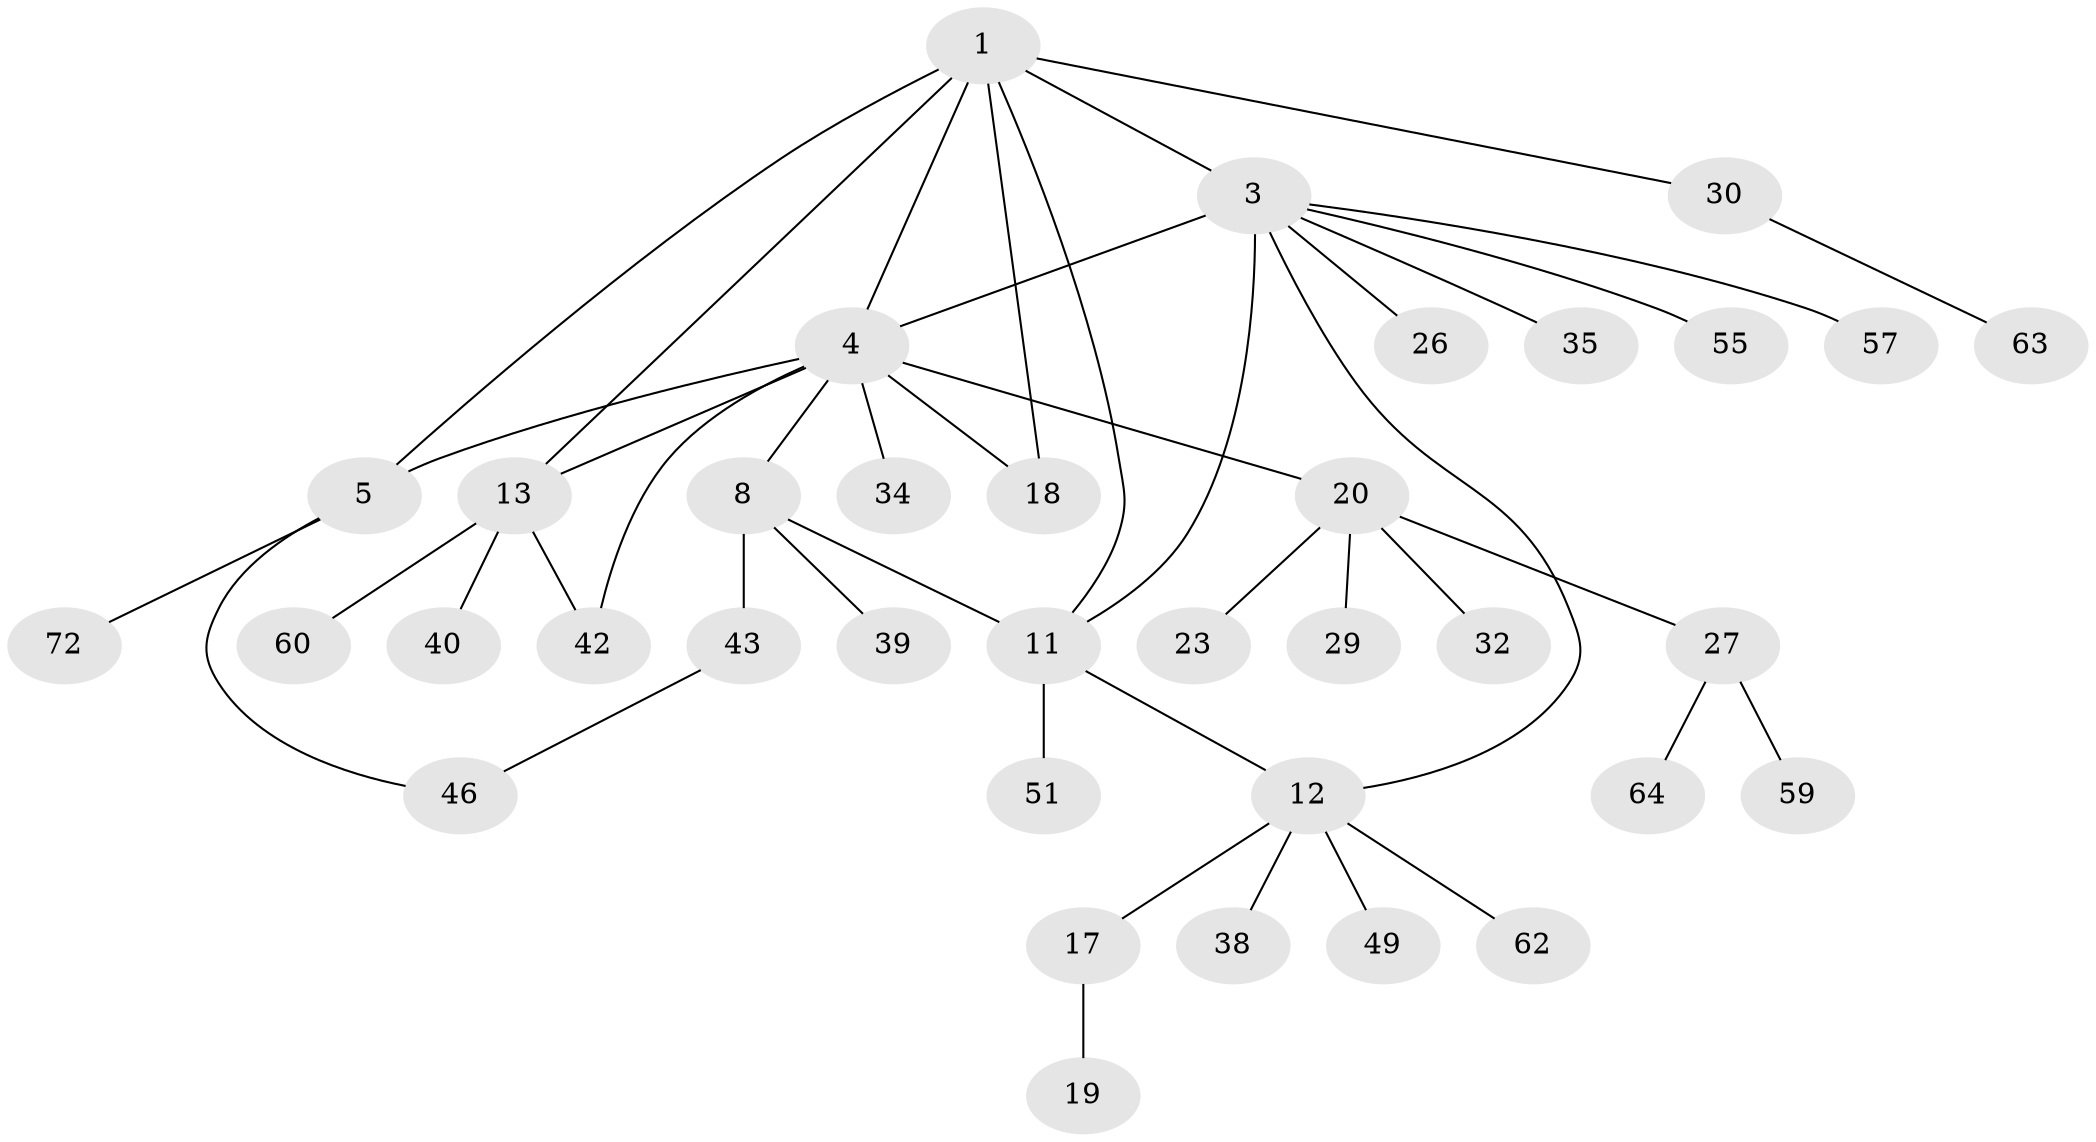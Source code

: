 // original degree distribution, {4: 0.05555555555555555, 6: 0.06944444444444445, 8: 0.013888888888888888, 7: 0.041666666666666664, 3: 0.08333333333333333, 9: 0.013888888888888888, 5: 0.041666666666666664, 2: 0.16666666666666666, 1: 0.5138888888888888}
// Generated by graph-tools (version 1.1) at 2025/16/03/09/25 04:16:08]
// undirected, 36 vertices, 44 edges
graph export_dot {
graph [start="1"]
  node [color=gray90,style=filled];
  1 [super="+2+71"];
  3 [super="+10+66"];
  4 [super="+6+21+7"];
  5;
  8 [super="+9+24+25+56+47"];
  11 [super="+16"];
  12 [super="+31"];
  13 [super="+28+14"];
  17;
  18;
  19;
  20 [super="+48+22+36"];
  23;
  26;
  27;
  29 [super="+69"];
  30 [super="+50+33+45"];
  32;
  34 [super="+52"];
  35;
  38;
  39;
  40 [super="+53"];
  42 [super="+54"];
  43;
  46;
  49;
  51;
  55;
  57;
  59;
  60;
  62;
  63 [super="+68"];
  64;
  72;
  1 -- 3 [weight=2];
  1 -- 30;
  1 -- 4 [weight=2];
  1 -- 5;
  1 -- 11;
  1 -- 13 [weight=2];
  1 -- 18;
  3 -- 26;
  3 -- 35;
  3 -- 55;
  3 -- 57;
  3 -- 4 [weight=3];
  3 -- 11;
  3 -- 12;
  4 -- 5 [weight=3];
  4 -- 34;
  4 -- 20;
  4 -- 18;
  4 -- 8 [weight=2];
  4 -- 42;
  4 -- 13 [weight=2];
  5 -- 46;
  5 -- 72;
  8 -- 43;
  8 -- 39;
  8 -- 11;
  11 -- 12;
  11 -- 51;
  12 -- 17;
  12 -- 38;
  12 -- 49;
  12 -- 62;
  13 -- 40;
  13 -- 42;
  13 -- 60;
  17 -- 19;
  20 -- 23;
  20 -- 27;
  20 -- 32;
  20 -- 29;
  27 -- 59;
  27 -- 64;
  30 -- 63;
  43 -- 46;
}
